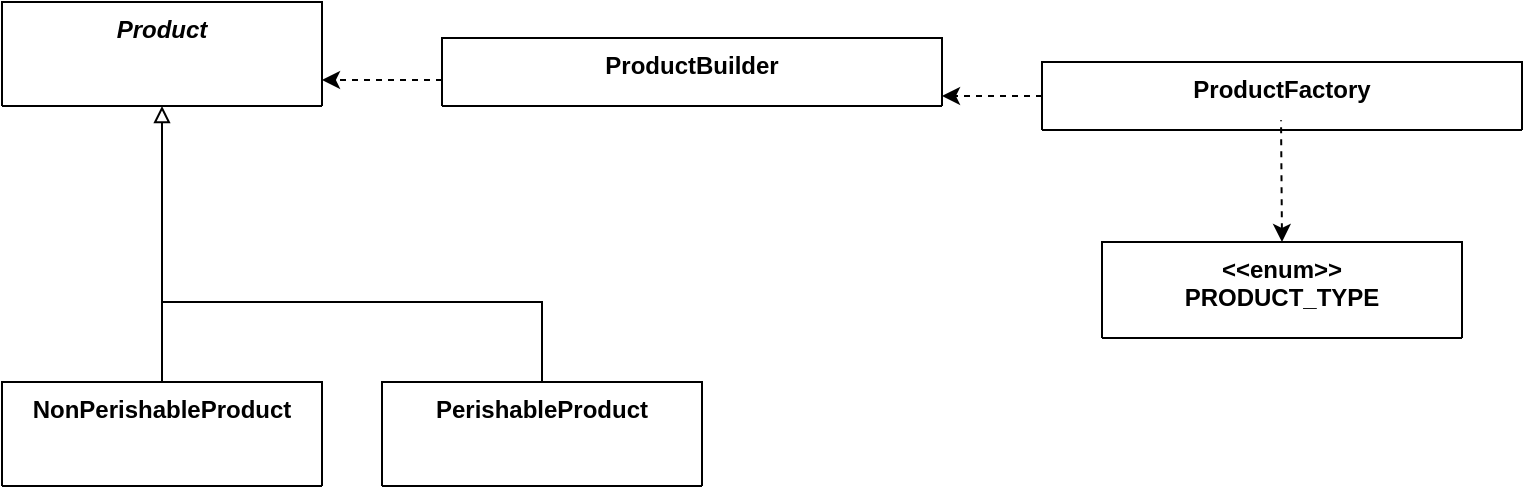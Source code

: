 <mxfile version="14.6.13" type="github">
  <diagram id="iS0me-Ns1x_0J2nKeiE9" name="Page-1">
    <mxGraphModel dx="868" dy="433" grid="1" gridSize="10" guides="1" tooltips="1" connect="1" arrows="1" fold="1" page="1" pageScale="1" pageWidth="850" pageHeight="1100" math="0" shadow="0">
      <root>
        <mxCell id="0" />
        <mxCell id="1" parent="0" />
        <mxCell id="E3McLMvc3VZBF1GsloLp-1" value="Product" style="swimlane;fontStyle=3;align=center;verticalAlign=top;childLayout=stackLayout;horizontal=1;startSize=52;horizontalStack=0;resizeParent=1;resizeParentMax=0;resizeLast=0;collapsible=1;marginBottom=0;" parent="1" vertex="1">
          <mxGeometry x="50" y="60" width="160" height="52" as="geometry" />
        </mxCell>
        <mxCell id="E3McLMvc3VZBF1GsloLp-17" value="ProductFactory" style="swimlane;fontStyle=1;align=center;verticalAlign=top;childLayout=stackLayout;horizontal=1;startSize=34;horizontalStack=0;resizeParent=1;resizeParentMax=0;resizeLast=0;collapsible=1;marginBottom=0;" parent="1" vertex="1">
          <mxGeometry x="570" y="90" width="240" height="34" as="geometry" />
        </mxCell>
        <mxCell id="E3McLMvc3VZBF1GsloLp-20" value="ProductBuilder" style="swimlane;fontStyle=1;align=center;verticalAlign=top;childLayout=stackLayout;horizontal=1;startSize=34;horizontalStack=0;resizeParent=1;resizeParentMax=0;resizeLast=0;collapsible=1;marginBottom=0;" parent="1" vertex="1">
          <mxGeometry x="270" y="78" width="250" height="34" as="geometry" />
        </mxCell>
        <mxCell id="E3McLMvc3VZBF1GsloLp-25" style="edgeStyle=orthogonalEdgeStyle;rounded=0;orthogonalLoop=1;jettySize=auto;html=1;exitX=0;exitY=0.5;exitDx=0;exitDy=0;entryX=1;entryY=0.5;entryDx=0;entryDy=0;dashed=1;" parent="1" edge="1">
          <mxGeometry relative="1" as="geometry">
            <mxPoint x="570" y="107" as="sourcePoint" />
            <mxPoint x="520" y="107" as="targetPoint" />
          </mxGeometry>
        </mxCell>
        <mxCell id="E3McLMvc3VZBF1GsloLp-26" style="edgeStyle=orthogonalEdgeStyle;rounded=0;orthogonalLoop=1;jettySize=auto;html=1;endArrow=classic;endFill=1;entryX=1;entryY=0.5;entryDx=0;entryDy=0;dashed=1;" parent="1" edge="1">
          <mxGeometry relative="1" as="geometry">
            <mxPoint x="270" y="99" as="sourcePoint" />
            <mxPoint x="210" y="99.0" as="targetPoint" />
            <Array as="points">
              <mxPoint x="267" y="99" />
              <mxPoint x="267" y="99" />
            </Array>
          </mxGeometry>
        </mxCell>
        <mxCell id="E3McLMvc3VZBF1GsloLp-27" style="edgeStyle=orthogonalEdgeStyle;rounded=0;orthogonalLoop=1;jettySize=auto;html=1;exitX=0.5;exitY=0;exitDx=0;exitDy=0;entryX=0.498;entryY=0.966;entryDx=0;entryDy=0;entryPerimeter=0;dashed=1;endArrow=none;endFill=0;startArrow=classic;startFill=1;" parent="1" source="E3McLMvc3VZBF1GsloLp-28" edge="1">
          <mxGeometry relative="1" as="geometry">
            <mxPoint x="689.52" y="119.116" as="targetPoint" />
          </mxGeometry>
        </mxCell>
        <mxCell id="E3McLMvc3VZBF1GsloLp-28" value="&lt;&lt;enum&gt;&gt;&#xa;PRODUCT_TYPE" style="swimlane;fontStyle=1;align=center;verticalAlign=top;childLayout=stackLayout;horizontal=1;startSize=48;horizontalStack=0;resizeParent=1;resizeParentMax=0;resizeLast=0;collapsible=1;marginBottom=0;" parent="1" vertex="1">
          <mxGeometry x="600" y="180" width="180" height="48" as="geometry" />
        </mxCell>
        <mxCell id="E3McLMvc3VZBF1GsloLp-32" style="edgeStyle=orthogonalEdgeStyle;rounded=0;orthogonalLoop=1;jettySize=auto;html=1;exitX=0.5;exitY=0;exitDx=0;exitDy=0;entryX=0.5;entryY=1;entryDx=0;entryDy=0;entryPerimeter=0;endArrow=block;endFill=0;" parent="1" source="E3McLMvc3VZBF1GsloLp-33" edge="1">
          <mxGeometry relative="1" as="geometry">
            <mxPoint x="130" y="112.0" as="targetPoint" />
          </mxGeometry>
        </mxCell>
        <mxCell id="E3McLMvc3VZBF1GsloLp-33" value="NonPerishableProduct" style="swimlane;fontStyle=1;align=center;verticalAlign=top;childLayout=stackLayout;horizontal=1;startSize=52;horizontalStack=0;resizeParent=1;resizeParentMax=0;resizeLast=0;collapsible=1;marginBottom=0;" parent="1" vertex="1">
          <mxGeometry x="50" y="250" width="160" height="52" as="geometry" />
        </mxCell>
        <mxCell id="E3McLMvc3VZBF1GsloLp-38" style="edgeStyle=orthogonalEdgeStyle;rounded=0;orthogonalLoop=1;jettySize=auto;html=1;exitX=0.5;exitY=0;exitDx=0;exitDy=0;endArrow=none;endFill=0;" parent="1" source="E3McLMvc3VZBF1GsloLp-39" edge="1">
          <mxGeometry relative="1" as="geometry">
            <mxPoint x="130" y="210" as="targetPoint" />
            <Array as="points">
              <mxPoint x="320" y="210" />
            </Array>
          </mxGeometry>
        </mxCell>
        <mxCell id="E3McLMvc3VZBF1GsloLp-39" value="PerishableProduct" style="swimlane;fontStyle=1;align=center;verticalAlign=top;childLayout=stackLayout;horizontal=1;startSize=52;horizontalStack=0;resizeParent=1;resizeParentMax=0;resizeLast=0;collapsible=1;marginBottom=0;" parent="1" vertex="1">
          <mxGeometry x="240" y="250" width="160" height="52" as="geometry" />
        </mxCell>
      </root>
    </mxGraphModel>
  </diagram>
</mxfile>
